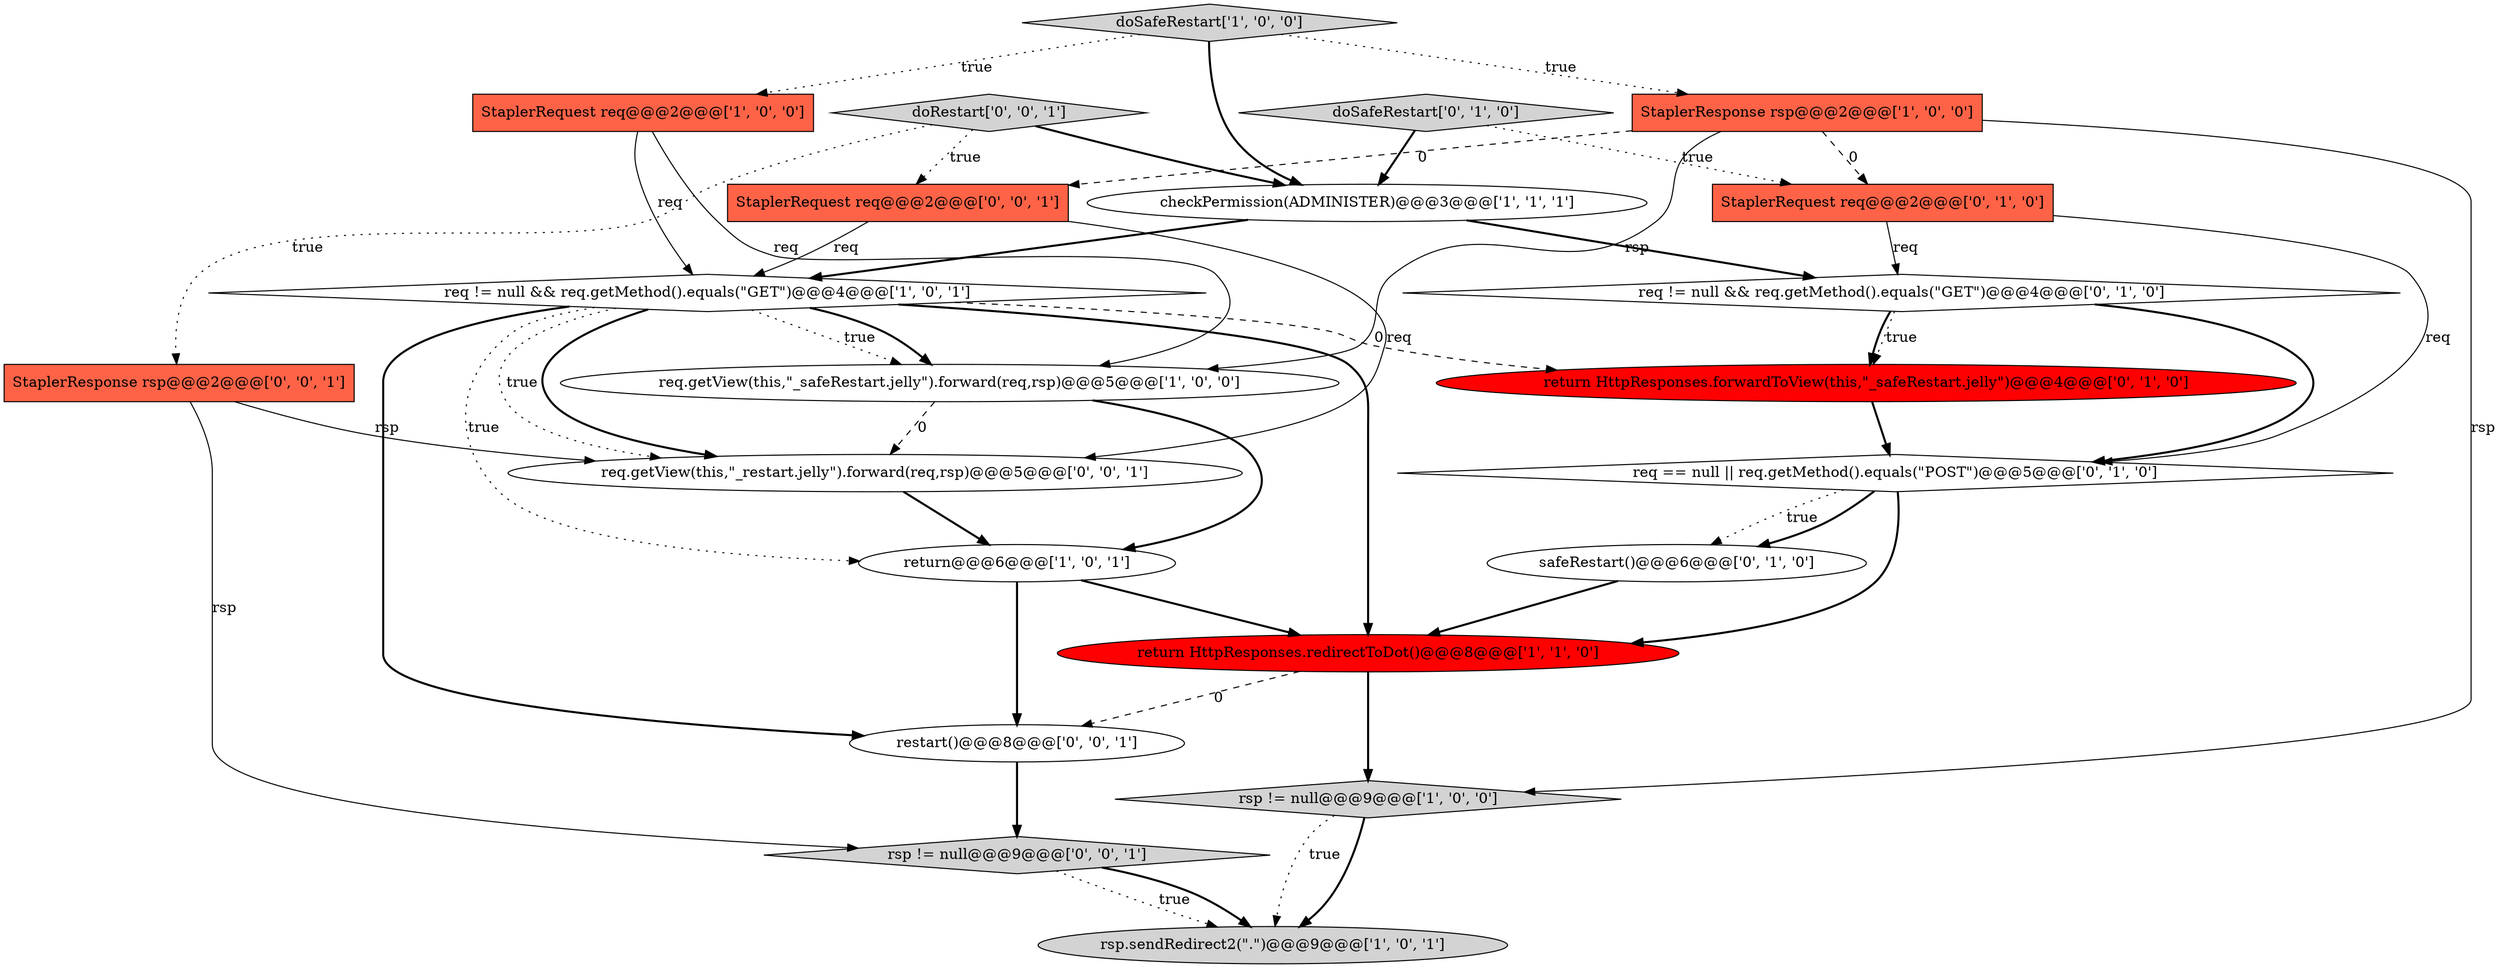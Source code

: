 digraph {
0 [style = filled, label = "StaplerRequest req@@@2@@@['1', '0', '0']", fillcolor = tomato, shape = box image = "AAA0AAABBB1BBB"];
4 [style = filled, label = "StaplerResponse rsp@@@2@@@['1', '0', '0']", fillcolor = tomato, shape = box image = "AAA1AAABBB1BBB"];
10 [style = filled, label = "StaplerRequest req@@@2@@@['0', '1', '0']", fillcolor = tomato, shape = box image = "AAA1AAABBB2BBB"];
21 [style = filled, label = "rsp != null@@@9@@@['0', '0', '1']", fillcolor = lightgray, shape = diamond image = "AAA0AAABBB3BBB"];
7 [style = filled, label = "req != null && req.getMethod().equals(\"GET\")@@@4@@@['1', '0', '1']", fillcolor = white, shape = diamond image = "AAA0AAABBB1BBB"];
3 [style = filled, label = "doSafeRestart['1', '0', '0']", fillcolor = lightgray, shape = diamond image = "AAA0AAABBB1BBB"];
15 [style = filled, label = "return HttpResponses.forwardToView(this,\"_safeRestart.jelly\")@@@4@@@['0', '1', '0']", fillcolor = red, shape = ellipse image = "AAA1AAABBB2BBB"];
16 [style = filled, label = "restart()@@@8@@@['0', '0', '1']", fillcolor = white, shape = ellipse image = "AAA0AAABBB3BBB"];
19 [style = filled, label = "doRestart['0', '0', '1']", fillcolor = lightgray, shape = diamond image = "AAA0AAABBB3BBB"];
5 [style = filled, label = "rsp != null@@@9@@@['1', '0', '0']", fillcolor = lightgray, shape = diamond image = "AAA0AAABBB1BBB"];
12 [style = filled, label = "doSafeRestart['0', '1', '0']", fillcolor = lightgray, shape = diamond image = "AAA0AAABBB2BBB"];
13 [style = filled, label = "req == null || req.getMethod().equals(\"POST\")@@@5@@@['0', '1', '0']", fillcolor = white, shape = diamond image = "AAA0AAABBB2BBB"];
8 [style = filled, label = "rsp.sendRedirect2(\".\")@@@9@@@['1', '0', '1']", fillcolor = lightgray, shape = ellipse image = "AAA0AAABBB1BBB"];
11 [style = filled, label = "req != null && req.getMethod().equals(\"GET\")@@@4@@@['0', '1', '0']", fillcolor = white, shape = diamond image = "AAA0AAABBB2BBB"];
14 [style = filled, label = "safeRestart()@@@6@@@['0', '1', '0']", fillcolor = white, shape = ellipse image = "AAA0AAABBB2BBB"];
1 [style = filled, label = "checkPermission(ADMINISTER)@@@3@@@['1', '1', '1']", fillcolor = white, shape = ellipse image = "AAA0AAABBB1BBB"];
6 [style = filled, label = "return@@@6@@@['1', '0', '1']", fillcolor = white, shape = ellipse image = "AAA0AAABBB1BBB"];
17 [style = filled, label = "StaplerResponse rsp@@@2@@@['0', '0', '1']", fillcolor = tomato, shape = box image = "AAA0AAABBB3BBB"];
20 [style = filled, label = "req.getView(this,\"_restart.jelly\").forward(req,rsp)@@@5@@@['0', '0', '1']", fillcolor = white, shape = ellipse image = "AAA0AAABBB3BBB"];
2 [style = filled, label = "return HttpResponses.redirectToDot()@@@8@@@['1', '1', '0']", fillcolor = red, shape = ellipse image = "AAA1AAABBB1BBB"];
9 [style = filled, label = "req.getView(this,\"_safeRestart.jelly\").forward(req,rsp)@@@5@@@['1', '0', '0']", fillcolor = white, shape = ellipse image = "AAA0AAABBB1BBB"];
18 [style = filled, label = "StaplerRequest req@@@2@@@['0', '0', '1']", fillcolor = tomato, shape = box image = "AAA0AAABBB3BBB"];
9->20 [style = dashed, label="0"];
4->18 [style = dashed, label="0"];
5->8 [style = bold, label=""];
7->6 [style = dotted, label="true"];
15->13 [style = bold, label=""];
3->1 [style = bold, label=""];
17->20 [style = solid, label="rsp"];
19->17 [style = dotted, label="true"];
21->8 [style = dotted, label="true"];
19->18 [style = dotted, label="true"];
21->8 [style = bold, label=""];
3->4 [style = dotted, label="true"];
4->5 [style = solid, label="rsp"];
7->20 [style = bold, label=""];
20->6 [style = bold, label=""];
7->9 [style = dotted, label="true"];
4->9 [style = solid, label="rsp"];
12->1 [style = bold, label=""];
18->7 [style = solid, label="req"];
1->7 [style = bold, label=""];
11->15 [style = bold, label=""];
9->6 [style = bold, label=""];
1->11 [style = bold, label=""];
7->20 [style = dotted, label="true"];
6->2 [style = bold, label=""];
7->9 [style = bold, label=""];
19->1 [style = bold, label=""];
10->13 [style = solid, label="req"];
12->10 [style = dotted, label="true"];
10->11 [style = solid, label="req"];
6->16 [style = bold, label=""];
7->2 [style = bold, label=""];
16->21 [style = bold, label=""];
2->16 [style = dashed, label="0"];
11->13 [style = bold, label=""];
7->16 [style = bold, label=""];
17->21 [style = solid, label="rsp"];
3->0 [style = dotted, label="true"];
7->15 [style = dashed, label="0"];
0->7 [style = solid, label="req"];
14->2 [style = bold, label=""];
5->8 [style = dotted, label="true"];
4->10 [style = dashed, label="0"];
11->15 [style = dotted, label="true"];
13->14 [style = dotted, label="true"];
18->20 [style = solid, label="req"];
13->14 [style = bold, label=""];
0->9 [style = solid, label="req"];
2->5 [style = bold, label=""];
13->2 [style = bold, label=""];
}
